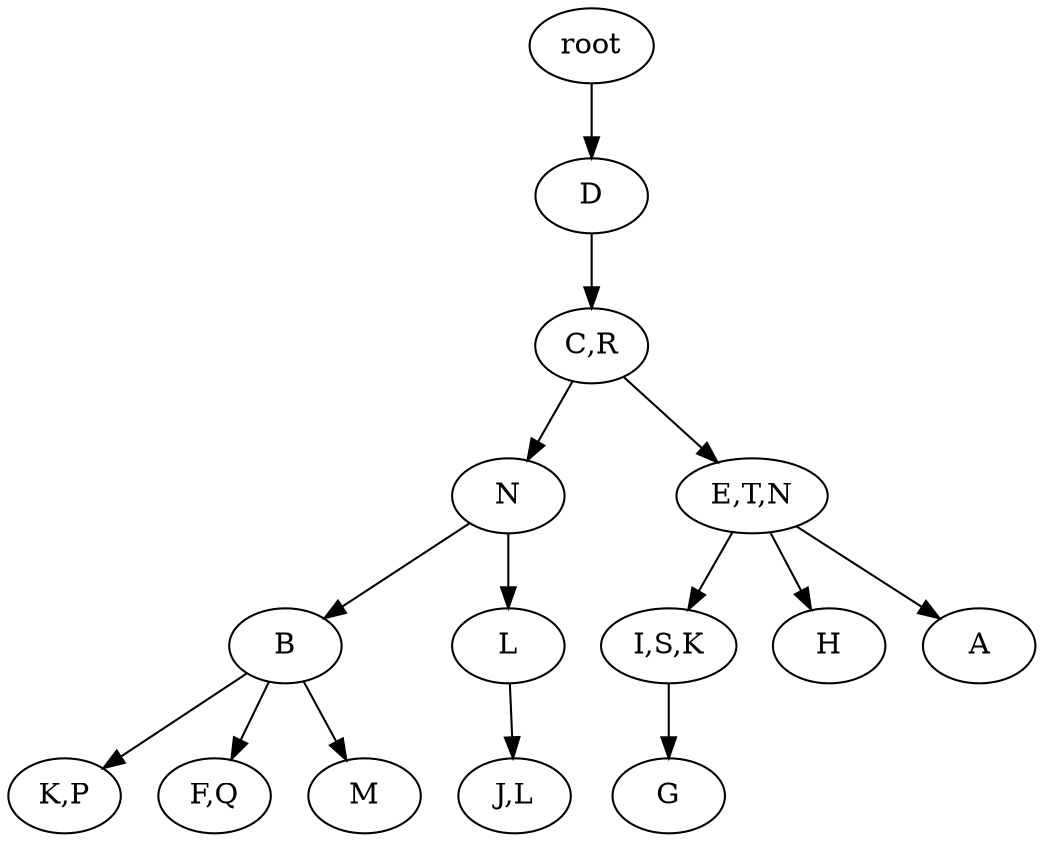 strict digraph G {
	graph [name=G];
	0	 [label=root];
	1	 [label=D];
	0 -> 1;
	2	 [label="C,R"];
	1 -> 2;
	3	 [label=N];
	2 -> 3;
	4	 [label="E,T,N"];
	2 -> 4;
	5	 [label=B];
	3 -> 5;
	6	 [label=L];
	3 -> 6;
	7	 [label="I,S,K"];
	4 -> 7;
	8	 [label=H];
	4 -> 8;
	9	 [label=A];
	4 -> 9;
	10	 [label="K,P"];
	5 -> 10;
	11	 [label="F,Q"];
	5 -> 11;
	12	 [label=M];
	5 -> 12;
	13	 [label="J,L"];
	6 -> 13;
	14	 [label=G];
	7 -> 14;
}
